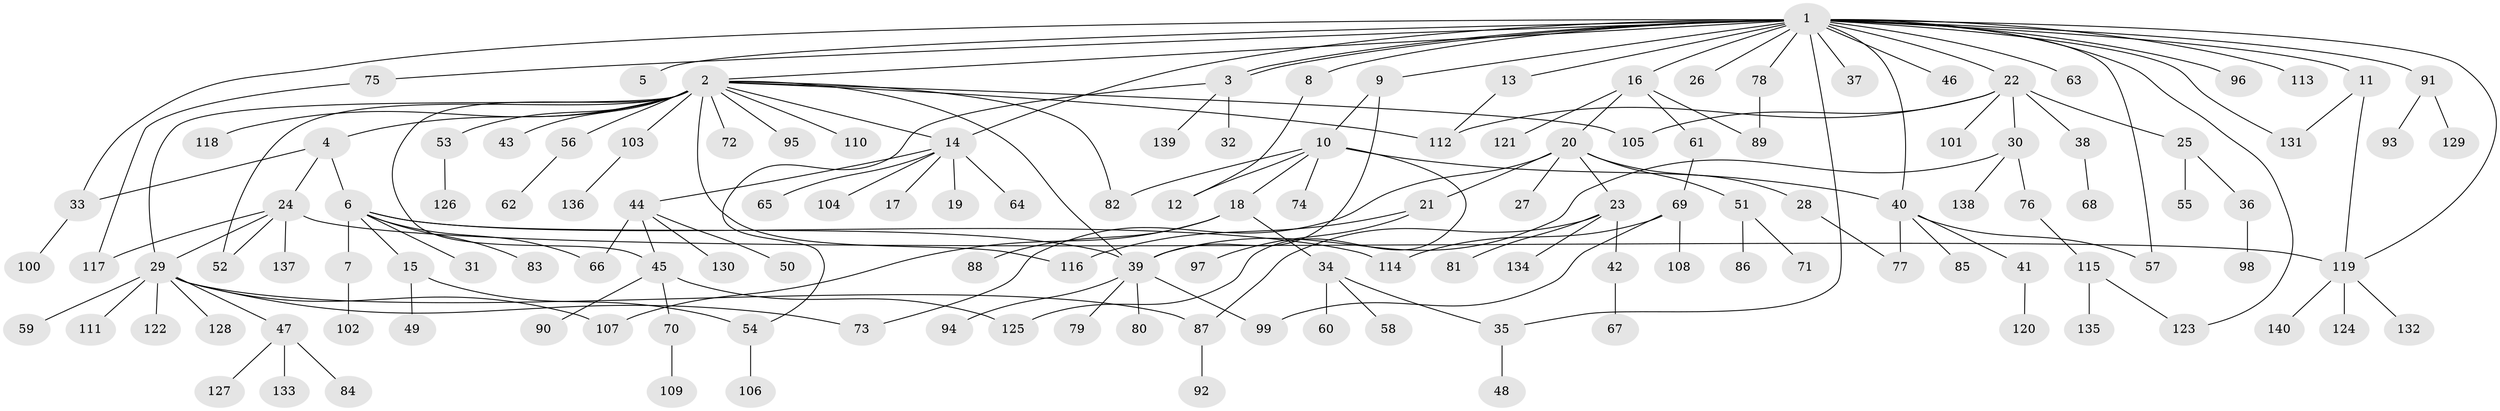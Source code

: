 // Generated by graph-tools (version 1.1) at 2025/14/03/09/25 04:14:38]
// undirected, 140 vertices, 172 edges
graph export_dot {
graph [start="1"]
  node [color=gray90,style=filled];
  1;
  2;
  3;
  4;
  5;
  6;
  7;
  8;
  9;
  10;
  11;
  12;
  13;
  14;
  15;
  16;
  17;
  18;
  19;
  20;
  21;
  22;
  23;
  24;
  25;
  26;
  27;
  28;
  29;
  30;
  31;
  32;
  33;
  34;
  35;
  36;
  37;
  38;
  39;
  40;
  41;
  42;
  43;
  44;
  45;
  46;
  47;
  48;
  49;
  50;
  51;
  52;
  53;
  54;
  55;
  56;
  57;
  58;
  59;
  60;
  61;
  62;
  63;
  64;
  65;
  66;
  67;
  68;
  69;
  70;
  71;
  72;
  73;
  74;
  75;
  76;
  77;
  78;
  79;
  80;
  81;
  82;
  83;
  84;
  85;
  86;
  87;
  88;
  89;
  90;
  91;
  92;
  93;
  94;
  95;
  96;
  97;
  98;
  99;
  100;
  101;
  102;
  103;
  104;
  105;
  106;
  107;
  108;
  109;
  110;
  111;
  112;
  113;
  114;
  115;
  116;
  117;
  118;
  119;
  120;
  121;
  122;
  123;
  124;
  125;
  126;
  127;
  128;
  129;
  130;
  131;
  132;
  133;
  134;
  135;
  136;
  137;
  138;
  139;
  140;
  1 -- 2;
  1 -- 3;
  1 -- 3;
  1 -- 5;
  1 -- 8;
  1 -- 9;
  1 -- 11;
  1 -- 13;
  1 -- 14;
  1 -- 16;
  1 -- 22;
  1 -- 26;
  1 -- 33;
  1 -- 35;
  1 -- 37;
  1 -- 40;
  1 -- 46;
  1 -- 57;
  1 -- 63;
  1 -- 75;
  1 -- 78;
  1 -- 91;
  1 -- 96;
  1 -- 113;
  1 -- 119;
  1 -- 123;
  1 -- 131;
  2 -- 4;
  2 -- 14;
  2 -- 29;
  2 -- 39;
  2 -- 43;
  2 -- 45;
  2 -- 52;
  2 -- 53;
  2 -- 56;
  2 -- 72;
  2 -- 82;
  2 -- 95;
  2 -- 103;
  2 -- 105;
  2 -- 110;
  2 -- 112;
  2 -- 116;
  2 -- 118;
  3 -- 32;
  3 -- 54;
  3 -- 139;
  4 -- 6;
  4 -- 24;
  4 -- 33;
  6 -- 7;
  6 -- 15;
  6 -- 31;
  6 -- 39;
  6 -- 66;
  6 -- 83;
  6 -- 114;
  7 -- 102;
  8 -- 12;
  9 -- 10;
  9 -- 39;
  10 -- 12;
  10 -- 18;
  10 -- 40;
  10 -- 74;
  10 -- 82;
  10 -- 125;
  11 -- 119;
  11 -- 131;
  13 -- 112;
  14 -- 17;
  14 -- 19;
  14 -- 44;
  14 -- 64;
  14 -- 65;
  14 -- 104;
  15 -- 49;
  15 -- 54;
  16 -- 20;
  16 -- 61;
  16 -- 89;
  16 -- 121;
  18 -- 34;
  18 -- 88;
  18 -- 107;
  20 -- 21;
  20 -- 23;
  20 -- 27;
  20 -- 28;
  20 -- 51;
  20 -- 73;
  21 -- 97;
  21 -- 116;
  22 -- 25;
  22 -- 30;
  22 -- 38;
  22 -- 101;
  22 -- 105;
  22 -- 112;
  23 -- 42;
  23 -- 81;
  23 -- 87;
  23 -- 134;
  24 -- 29;
  24 -- 52;
  24 -- 117;
  24 -- 119;
  24 -- 137;
  25 -- 36;
  25 -- 55;
  28 -- 77;
  29 -- 47;
  29 -- 59;
  29 -- 73;
  29 -- 87;
  29 -- 107;
  29 -- 111;
  29 -- 122;
  29 -- 128;
  30 -- 39;
  30 -- 76;
  30 -- 138;
  33 -- 100;
  34 -- 35;
  34 -- 58;
  34 -- 60;
  35 -- 48;
  36 -- 98;
  38 -- 68;
  39 -- 79;
  39 -- 80;
  39 -- 94;
  39 -- 99;
  40 -- 41;
  40 -- 57;
  40 -- 77;
  40 -- 85;
  41 -- 120;
  42 -- 67;
  44 -- 45;
  44 -- 50;
  44 -- 66;
  44 -- 130;
  45 -- 70;
  45 -- 90;
  45 -- 125;
  47 -- 84;
  47 -- 127;
  47 -- 133;
  51 -- 71;
  51 -- 86;
  53 -- 126;
  54 -- 106;
  56 -- 62;
  61 -- 69;
  69 -- 99;
  69 -- 108;
  69 -- 114;
  70 -- 109;
  75 -- 117;
  76 -- 115;
  78 -- 89;
  87 -- 92;
  91 -- 93;
  91 -- 129;
  103 -- 136;
  115 -- 123;
  115 -- 135;
  119 -- 124;
  119 -- 132;
  119 -- 140;
}
